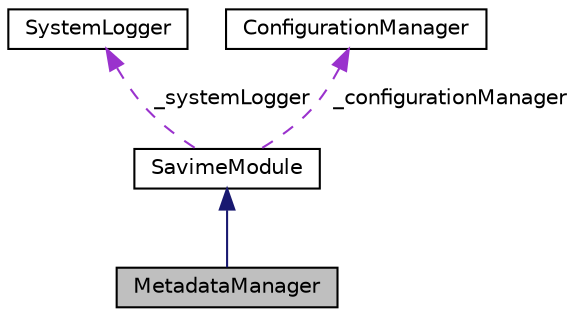 digraph "MetadataManager"
{
  edge [fontname="Helvetica",fontsize="10",labelfontname="Helvetica",labelfontsize="10"];
  node [fontname="Helvetica",fontsize="10",shape=record];
  Node2 [label="MetadataManager",height=0.2,width=0.4,color="black", fillcolor="grey75", style="filled", fontcolor="black"];
  Node3 -> Node2 [dir="back",color="midnightblue",fontsize="10",style="solid",fontname="Helvetica"];
  Node3 [label="SavimeModule",height=0.2,width=0.4,color="black", fillcolor="white", style="filled",URL="$classSavimeModule.html"];
  Node4 -> Node3 [dir="back",color="darkorchid3",fontsize="10",style="dashed",label=" _systemLogger" ,fontname="Helvetica"];
  Node4 [label="SystemLogger",height=0.2,width=0.4,color="black", fillcolor="white", style="filled",URL="$classSystemLogger.html"];
  Node5 -> Node3 [dir="back",color="darkorchid3",fontsize="10",style="dashed",label=" _configurationManager" ,fontname="Helvetica"];
  Node5 [label="ConfigurationManager",height=0.2,width=0.4,color="black", fillcolor="white", style="filled",URL="$classConfigurationManager.html"];
}
